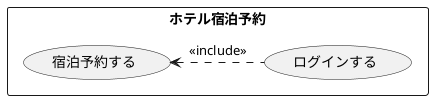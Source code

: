 @startuml ユースケース図
rectangle ホテル宿泊予約 {
usecase 宿泊予約する
usecase ログインする
}
宿泊予約する <. ログインする : << include >>
@enduml